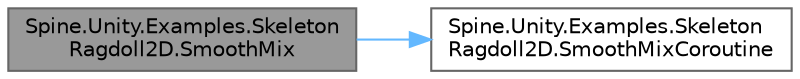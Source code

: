 digraph "Spine.Unity.Examples.SkeletonRagdoll2D.SmoothMix"
{
 // LATEX_PDF_SIZE
  bgcolor="transparent";
  edge [fontname=Helvetica,fontsize=10,labelfontname=Helvetica,labelfontsize=10];
  node [fontname=Helvetica,fontsize=10,shape=box,height=0.2,width=0.4];
  rankdir="LR";
  Node1 [id="Node000001",label="Spine.Unity.Examples.Skeleton\lRagdoll2D.SmoothMix",height=0.2,width=0.4,color="gray40", fillcolor="grey60", style="filled", fontcolor="black",tooltip="Transitions the mix value from the current value to a target value."];
  Node1 -> Node2 [id="edge1_Node000001_Node000002",color="steelblue1",style="solid",tooltip=" "];
  Node2 [id="Node000002",label="Spine.Unity.Examples.Skeleton\lRagdoll2D.SmoothMixCoroutine",height=0.2,width=0.4,color="grey40", fillcolor="white", style="filled",URL="$class_spine_1_1_unity_1_1_examples_1_1_skeleton_ragdoll2_d.html#aa112d9db68c77bbdb2bec8d2f5cddd1f",tooltip=" "];
}
